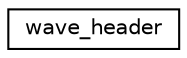 digraph "Graphical Class Hierarchy"
{
  edge [fontname="Helvetica",fontsize="10",labelfontname="Helvetica",labelfontsize="10"];
  node [fontname="Helvetica",fontsize="10",shape=record];
  rankdir="LR";
  Node1 [label="wave_header",height=0.2,width=0.4,color="black", fillcolor="white", style="filled",URL="$structwave__header.html"];
}
